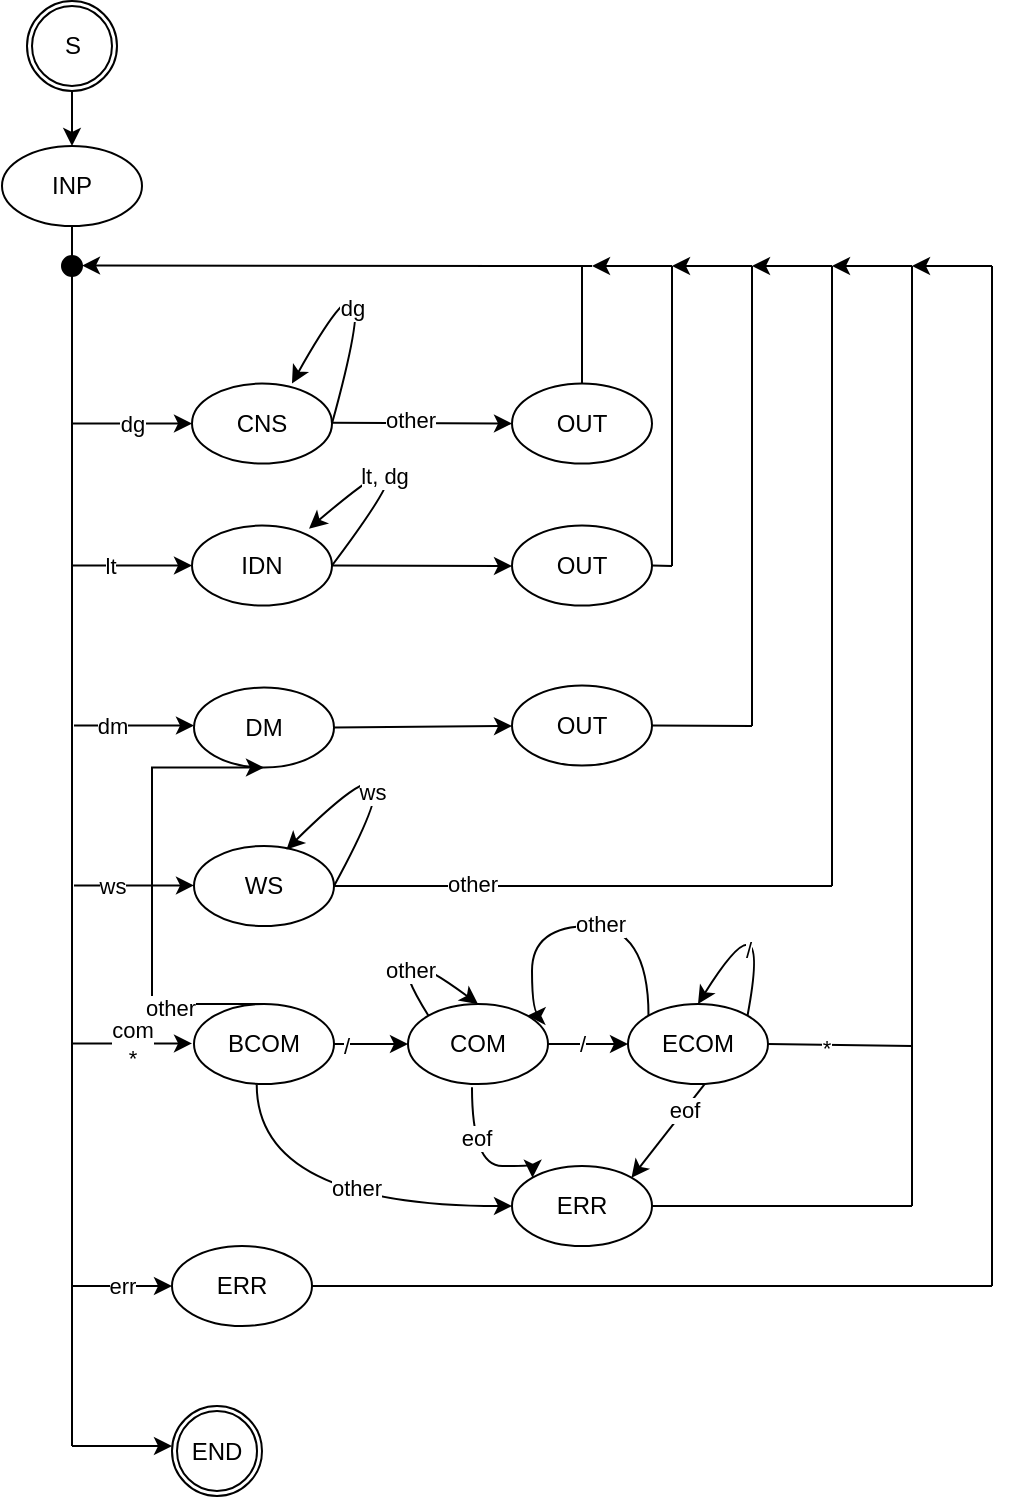 <mxfile version="21.1.5" type="device">
  <diagram name="Page-1" id="lXrtjSVwh-O6SNVQw-Es">
    <mxGraphModel dx="1442" dy="816" grid="1" gridSize="10" guides="1" tooltips="1" connect="1" arrows="1" fold="1" page="1" pageScale="1" pageWidth="1100" pageHeight="1700" math="0" shadow="0">
      <root>
        <mxCell id="0" />
        <mxCell id="1" parent="0" />
        <mxCell id="Q3GWjqxFdQ4QEtEUs8pQ-1" value="" style="ellipse;whiteSpace=wrap;html=1;aspect=fixed;" vertex="1" parent="1">
          <mxGeometry x="160" y="120" width="40" height="40" as="geometry" />
        </mxCell>
        <mxCell id="Q3GWjqxFdQ4QEtEUs8pQ-5" style="edgeStyle=orthogonalEdgeStyle;rounded=0;orthogonalLoop=1;jettySize=auto;html=1;exitX=0.5;exitY=1;exitDx=0;exitDy=0;entryX=0.5;entryY=0;entryDx=0;entryDy=0;" edge="1" parent="1" source="Q3GWjqxFdQ4QEtEUs8pQ-2" target="Q3GWjqxFdQ4QEtEUs8pQ-3">
          <mxGeometry relative="1" as="geometry" />
        </mxCell>
        <mxCell id="Q3GWjqxFdQ4QEtEUs8pQ-2" value="S" style="ellipse;whiteSpace=wrap;html=1;aspect=fixed;fillColor=none;" vertex="1" parent="1">
          <mxGeometry x="157.5" y="117.5" width="45" height="45" as="geometry" />
        </mxCell>
        <mxCell id="Q3GWjqxFdQ4QEtEUs8pQ-3" value="INP" style="ellipse;whiteSpace=wrap;html=1;" vertex="1" parent="1">
          <mxGeometry x="145" y="190" width="70" height="40" as="geometry" />
        </mxCell>
        <mxCell id="Q3GWjqxFdQ4QEtEUs8pQ-7" value="" style="endArrow=none;html=1;rounded=0;" edge="1" parent="1" source="Q3GWjqxFdQ4QEtEUs8pQ-8">
          <mxGeometry width="50" height="50" relative="1" as="geometry">
            <mxPoint x="180" y="780.69" as="sourcePoint" />
            <mxPoint x="180" y="230" as="targetPoint" />
          </mxGeometry>
        </mxCell>
        <mxCell id="Q3GWjqxFdQ4QEtEUs8pQ-9" value="" style="endArrow=none;html=1;rounded=0;" edge="1" parent="1" target="Q3GWjqxFdQ4QEtEUs8pQ-8">
          <mxGeometry width="50" height="50" relative="1" as="geometry">
            <mxPoint x="180" y="840" as="sourcePoint" />
            <mxPoint x="180" y="230" as="targetPoint" />
          </mxGeometry>
        </mxCell>
        <mxCell id="Q3GWjqxFdQ4QEtEUs8pQ-8" value="" style="ellipse;whiteSpace=wrap;html=1;aspect=fixed;gradientColor=none;fillColor=#000000;" vertex="1" parent="1">
          <mxGeometry x="175" y="245" width="10" height="10" as="geometry" />
        </mxCell>
        <mxCell id="Q3GWjqxFdQ4QEtEUs8pQ-10" value="dg" style="endArrow=classic;html=1;rounded=0;" edge="1" parent="1">
          <mxGeometry width="50" height="50" relative="1" as="geometry">
            <mxPoint x="180" y="328.76" as="sourcePoint" />
            <mxPoint x="240" y="328.76" as="targetPoint" />
          </mxGeometry>
        </mxCell>
        <mxCell id="Q3GWjqxFdQ4QEtEUs8pQ-11" value="CNS" style="ellipse;whiteSpace=wrap;html=1;" vertex="1" parent="1">
          <mxGeometry x="240" y="308.76" width="70" height="40" as="geometry" />
        </mxCell>
        <mxCell id="Q3GWjqxFdQ4QEtEUs8pQ-14" value="" style="endArrow=classic;html=1;rounded=0;exitX=1;exitY=0.5;exitDx=0;exitDy=0;edgeStyle=orthogonalEdgeStyle;curved=1;entryX=0.714;entryY=0;entryDx=0;entryDy=0;entryPerimeter=0;" edge="1" parent="1" source="Q3GWjqxFdQ4QEtEUs8pQ-11" target="Q3GWjqxFdQ4QEtEUs8pQ-11">
          <mxGeometry width="50" height="50" relative="1" as="geometry">
            <mxPoint x="330" y="320" as="sourcePoint" />
            <mxPoint x="380" y="260" as="targetPoint" />
            <Array as="points">
              <mxPoint x="340" y="220" />
            </Array>
          </mxGeometry>
        </mxCell>
        <mxCell id="Q3GWjqxFdQ4QEtEUs8pQ-15" value="dg" style="edgeLabel;html=1;align=center;verticalAlign=middle;resizable=0;points=[];" vertex="1" connectable="0" parent="Q3GWjqxFdQ4QEtEUs8pQ-14">
          <mxGeometry x="-0.449" y="6" relative="1" as="geometry">
            <mxPoint as="offset" />
          </mxGeometry>
        </mxCell>
        <mxCell id="Q3GWjqxFdQ4QEtEUs8pQ-16" value="" style="endArrow=classic;html=1;rounded=0;" edge="1" parent="1">
          <mxGeometry width="50" height="50" relative="1" as="geometry">
            <mxPoint x="310" y="328.42" as="sourcePoint" />
            <mxPoint x="400" y="328.76" as="targetPoint" />
          </mxGeometry>
        </mxCell>
        <mxCell id="Q3GWjqxFdQ4QEtEUs8pQ-30" value="other" style="edgeLabel;html=1;align=center;verticalAlign=middle;resizable=0;points=[];" vertex="1" connectable="0" parent="Q3GWjqxFdQ4QEtEUs8pQ-16">
          <mxGeometry x="-0.134" y="2" relative="1" as="geometry">
            <mxPoint as="offset" />
          </mxGeometry>
        </mxCell>
        <mxCell id="Q3GWjqxFdQ4QEtEUs8pQ-17" value="OUT" style="ellipse;whiteSpace=wrap;html=1;" vertex="1" parent="1">
          <mxGeometry x="400" y="308.76" width="70" height="40" as="geometry" />
        </mxCell>
        <mxCell id="Q3GWjqxFdQ4QEtEUs8pQ-18" value="" style="endArrow=classic;html=1;rounded=0;startSize=2;" edge="1" parent="1">
          <mxGeometry width="50" height="50" relative="1" as="geometry">
            <mxPoint x="440" y="250" as="sourcePoint" />
            <mxPoint x="185" y="249.76" as="targetPoint" />
          </mxGeometry>
        </mxCell>
        <mxCell id="Q3GWjqxFdQ4QEtEUs8pQ-19" value="" style="endArrow=none;html=1;rounded=0;exitX=0.5;exitY=0;exitDx=0;exitDy=0;endSize=10;" edge="1" parent="1" source="Q3GWjqxFdQ4QEtEUs8pQ-17">
          <mxGeometry width="50" height="50" relative="1" as="geometry">
            <mxPoint x="435" y="302.76" as="sourcePoint" />
            <mxPoint x="435" y="250" as="targetPoint" />
          </mxGeometry>
        </mxCell>
        <mxCell id="Q3GWjqxFdQ4QEtEUs8pQ-20" value="" style="endArrow=classic;html=1;rounded=0;" edge="1" parent="1">
          <mxGeometry width="50" height="50" relative="1" as="geometry">
            <mxPoint x="180" y="399.76" as="sourcePoint" />
            <mxPoint x="240" y="399.76" as="targetPoint" />
          </mxGeometry>
        </mxCell>
        <mxCell id="Q3GWjqxFdQ4QEtEUs8pQ-34" value="lt" style="edgeLabel;html=1;align=center;verticalAlign=middle;resizable=0;points=[];" vertex="1" connectable="0" parent="Q3GWjqxFdQ4QEtEUs8pQ-20">
          <mxGeometry x="-0.362" relative="1" as="geometry">
            <mxPoint as="offset" />
          </mxGeometry>
        </mxCell>
        <mxCell id="Q3GWjqxFdQ4QEtEUs8pQ-21" value="IDN" style="ellipse;whiteSpace=wrap;html=1;" vertex="1" parent="1">
          <mxGeometry x="240" y="379.76" width="70" height="40" as="geometry" />
        </mxCell>
        <mxCell id="Q3GWjqxFdQ4QEtEUs8pQ-28" value="" style="endArrow=classic;html=1;rounded=0;edgeStyle=orthogonalEdgeStyle;curved=1;exitX=1;exitY=0.5;exitDx=0;exitDy=0;entryX=0.836;entryY=0.039;entryDx=0;entryDy=0;entryPerimeter=0;" edge="1" parent="1" source="Q3GWjqxFdQ4QEtEUs8pQ-21" target="Q3GWjqxFdQ4QEtEUs8pQ-21">
          <mxGeometry width="50" height="50" relative="1" as="geometry">
            <mxPoint x="310" y="398.76" as="sourcePoint" />
            <mxPoint x="360" y="348.76" as="targetPoint" />
            <Array as="points">
              <mxPoint x="370" y="320" />
            </Array>
          </mxGeometry>
        </mxCell>
        <mxCell id="Q3GWjqxFdQ4QEtEUs8pQ-29" value="lt, dg" style="edgeLabel;html=1;align=center;verticalAlign=middle;resizable=0;points=[];" vertex="1" connectable="0" parent="Q3GWjqxFdQ4QEtEUs8pQ-28">
          <mxGeometry x="0.53" y="4" relative="1" as="geometry">
            <mxPoint as="offset" />
          </mxGeometry>
        </mxCell>
        <mxCell id="Q3GWjqxFdQ4QEtEUs8pQ-32" value="" style="endArrow=classic;html=1;rounded=0;exitX=1;exitY=0.5;exitDx=0;exitDy=0;" edge="1" parent="1" source="Q3GWjqxFdQ4QEtEUs8pQ-21">
          <mxGeometry width="50" height="50" relative="1" as="geometry">
            <mxPoint x="480" y="350" as="sourcePoint" />
            <mxPoint x="400" y="400" as="targetPoint" />
            <Array as="points">
              <mxPoint x="400" y="400" />
            </Array>
          </mxGeometry>
        </mxCell>
        <mxCell id="Q3GWjqxFdQ4QEtEUs8pQ-33" value="OUT" style="ellipse;whiteSpace=wrap;html=1;" vertex="1" parent="1">
          <mxGeometry x="400" y="379.76" width="70" height="40" as="geometry" />
        </mxCell>
        <mxCell id="Q3GWjqxFdQ4QEtEUs8pQ-35" value="" style="endArrow=none;html=1;rounded=0;exitX=1;exitY=0.5;exitDx=0;exitDy=0;" edge="1" parent="1" source="Q3GWjqxFdQ4QEtEUs8pQ-33">
          <mxGeometry width="50" height="50" relative="1" as="geometry">
            <mxPoint x="500" y="410" as="sourcePoint" />
            <mxPoint x="480" y="400" as="targetPoint" />
          </mxGeometry>
        </mxCell>
        <mxCell id="Q3GWjqxFdQ4QEtEUs8pQ-36" value="" style="endArrow=none;html=1;rounded=0;" edge="1" parent="1">
          <mxGeometry width="50" height="50" relative="1" as="geometry">
            <mxPoint x="480" y="400" as="sourcePoint" />
            <mxPoint x="480" y="250" as="targetPoint" />
          </mxGeometry>
        </mxCell>
        <mxCell id="Q3GWjqxFdQ4QEtEUs8pQ-37" value="" style="endArrow=classic;html=1;rounded=0;" edge="1" parent="1">
          <mxGeometry width="50" height="50" relative="1" as="geometry">
            <mxPoint x="480" y="250" as="sourcePoint" />
            <mxPoint x="440" y="250" as="targetPoint" />
          </mxGeometry>
        </mxCell>
        <mxCell id="Q3GWjqxFdQ4QEtEUs8pQ-38" value="DM" style="ellipse;whiteSpace=wrap;html=1;" vertex="1" parent="1">
          <mxGeometry x="241" y="460.76" width="70" height="40" as="geometry" />
        </mxCell>
        <mxCell id="Q3GWjqxFdQ4QEtEUs8pQ-39" value="" style="endArrow=classic;html=1;rounded=0;" edge="1" parent="1">
          <mxGeometry width="50" height="50" relative="1" as="geometry">
            <mxPoint x="181" y="479.76" as="sourcePoint" />
            <mxPoint x="241" y="479.76" as="targetPoint" />
          </mxGeometry>
        </mxCell>
        <mxCell id="Q3GWjqxFdQ4QEtEUs8pQ-40" value="dm" style="edgeLabel;html=1;align=center;verticalAlign=middle;resizable=0;points=[];" vertex="1" connectable="0" parent="Q3GWjqxFdQ4QEtEUs8pQ-39">
          <mxGeometry x="-0.362" relative="1" as="geometry">
            <mxPoint as="offset" />
          </mxGeometry>
        </mxCell>
        <mxCell id="Q3GWjqxFdQ4QEtEUs8pQ-42" value="" style="endArrow=classic;html=1;rounded=0;exitX=1;exitY=0.5;exitDx=0;exitDy=0;" edge="1" parent="1" source="Q3GWjqxFdQ4QEtEUs8pQ-38">
          <mxGeometry width="50" height="50" relative="1" as="geometry">
            <mxPoint x="480" y="430" as="sourcePoint" />
            <mxPoint x="400" y="480" as="targetPoint" />
          </mxGeometry>
        </mxCell>
        <mxCell id="Q3GWjqxFdQ4QEtEUs8pQ-43" value="OUT" style="ellipse;whiteSpace=wrap;html=1;" vertex="1" parent="1">
          <mxGeometry x="400" y="459.76" width="70" height="40" as="geometry" />
        </mxCell>
        <mxCell id="Q3GWjqxFdQ4QEtEUs8pQ-44" value="" style="endArrow=none;html=1;rounded=0;exitX=1;exitY=0.5;exitDx=0;exitDy=0;" edge="1" parent="1" source="Q3GWjqxFdQ4QEtEUs8pQ-43">
          <mxGeometry width="50" height="50" relative="1" as="geometry">
            <mxPoint x="470" y="420" as="sourcePoint" />
            <mxPoint x="520" y="480" as="targetPoint" />
          </mxGeometry>
        </mxCell>
        <mxCell id="Q3GWjqxFdQ4QEtEUs8pQ-45" value="" style="endArrow=none;html=1;rounded=0;" edge="1" parent="1">
          <mxGeometry width="50" height="50" relative="1" as="geometry">
            <mxPoint x="520" y="480" as="sourcePoint" />
            <mxPoint x="520" y="250" as="targetPoint" />
          </mxGeometry>
        </mxCell>
        <mxCell id="Q3GWjqxFdQ4QEtEUs8pQ-46" value="" style="endArrow=classic;html=1;rounded=0;" edge="1" parent="1">
          <mxGeometry width="50" height="50" relative="1" as="geometry">
            <mxPoint x="520" y="250" as="sourcePoint" />
            <mxPoint x="480" y="250" as="targetPoint" />
          </mxGeometry>
        </mxCell>
        <mxCell id="Q3GWjqxFdQ4QEtEUs8pQ-51" value="WS" style="ellipse;whiteSpace=wrap;html=1;" vertex="1" parent="1">
          <mxGeometry x="241" y="540" width="70" height="40" as="geometry" />
        </mxCell>
        <mxCell id="Q3GWjqxFdQ4QEtEUs8pQ-52" value="" style="endArrow=classic;html=1;rounded=0;" edge="1" parent="1">
          <mxGeometry width="50" height="50" relative="1" as="geometry">
            <mxPoint x="181" y="559.71" as="sourcePoint" />
            <mxPoint x="241" y="559.71" as="targetPoint" />
          </mxGeometry>
        </mxCell>
        <mxCell id="Q3GWjqxFdQ4QEtEUs8pQ-53" value="ws" style="edgeLabel;html=1;align=center;verticalAlign=middle;resizable=0;points=[];" vertex="1" connectable="0" parent="Q3GWjqxFdQ4QEtEUs8pQ-52">
          <mxGeometry x="-0.362" relative="1" as="geometry">
            <mxPoint as="offset" />
          </mxGeometry>
        </mxCell>
        <mxCell id="Q3GWjqxFdQ4QEtEUs8pQ-54" value="" style="endArrow=classic;html=1;rounded=0;exitX=1;exitY=0.5;exitDx=0;exitDy=0;edgeStyle=orthogonalEdgeStyle;curved=1;entryX=0.661;entryY=0.043;entryDx=0;entryDy=0;entryPerimeter=0;" edge="1" parent="1" source="Q3GWjqxFdQ4QEtEUs8pQ-51" target="Q3GWjqxFdQ4QEtEUs8pQ-51">
          <mxGeometry width="50" height="50" relative="1" as="geometry">
            <mxPoint x="380" y="520" as="sourcePoint" />
            <mxPoint x="360" y="530" as="targetPoint" />
            <Array as="points">
              <mxPoint x="360" y="470" />
            </Array>
          </mxGeometry>
        </mxCell>
        <mxCell id="Q3GWjqxFdQ4QEtEUs8pQ-55" value="ws" style="edgeLabel;html=1;align=center;verticalAlign=middle;resizable=0;points=[];" vertex="1" connectable="0" parent="Q3GWjqxFdQ4QEtEUs8pQ-54">
          <mxGeometry x="-0.506" y="6" relative="1" as="geometry">
            <mxPoint as="offset" />
          </mxGeometry>
        </mxCell>
        <mxCell id="Q3GWjqxFdQ4QEtEUs8pQ-56" value="" style="endArrow=none;html=1;rounded=0;exitX=1;exitY=0.5;exitDx=0;exitDy=0;endFill=0;" edge="1" parent="1" source="Q3GWjqxFdQ4QEtEUs8pQ-51">
          <mxGeometry width="50" height="50" relative="1" as="geometry">
            <mxPoint x="380" y="520" as="sourcePoint" />
            <mxPoint x="560" y="560" as="targetPoint" />
          </mxGeometry>
        </mxCell>
        <mxCell id="Q3GWjqxFdQ4QEtEUs8pQ-57" value="other" style="edgeLabel;html=1;align=center;verticalAlign=middle;resizable=0;points=[];" vertex="1" connectable="0" parent="Q3GWjqxFdQ4QEtEUs8pQ-56">
          <mxGeometry x="-0.447" y="1" relative="1" as="geometry">
            <mxPoint as="offset" />
          </mxGeometry>
        </mxCell>
        <mxCell id="Q3GWjqxFdQ4QEtEUs8pQ-59" value="" style="endArrow=none;html=1;rounded=0;" edge="1" parent="1">
          <mxGeometry width="50" height="50" relative="1" as="geometry">
            <mxPoint x="560" y="560" as="sourcePoint" />
            <mxPoint x="560" y="250" as="targetPoint" />
          </mxGeometry>
        </mxCell>
        <mxCell id="Q3GWjqxFdQ4QEtEUs8pQ-60" value="" style="endArrow=classic;html=1;rounded=0;" edge="1" parent="1">
          <mxGeometry width="50" height="50" relative="1" as="geometry">
            <mxPoint x="560" y="250" as="sourcePoint" />
            <mxPoint x="520" y="250" as="targetPoint" />
          </mxGeometry>
        </mxCell>
        <mxCell id="Q3GWjqxFdQ4QEtEUs8pQ-61" value="BCOM" style="ellipse;whiteSpace=wrap;html=1;" vertex="1" parent="1">
          <mxGeometry x="241" y="619" width="70" height="40" as="geometry" />
        </mxCell>
        <mxCell id="Q3GWjqxFdQ4QEtEUs8pQ-62" value="&lt;div&gt;com&lt;/div&gt;&lt;div&gt;*&lt;/div&gt;" style="endArrow=classic;html=1;rounded=0;" edge="1" parent="1">
          <mxGeometry width="50" height="50" relative="1" as="geometry">
            <mxPoint x="180" y="638.71" as="sourcePoint" />
            <mxPoint x="240" y="638.71" as="targetPoint" />
          </mxGeometry>
        </mxCell>
        <mxCell id="Q3GWjqxFdQ4QEtEUs8pQ-64" value="" style="endArrow=classic;html=1;rounded=0;exitX=0.5;exitY=0;exitDx=0;exitDy=0;edgeStyle=orthogonalEdgeStyle;entryX=0.5;entryY=1;entryDx=0;entryDy=0;elbow=vertical;" edge="1" parent="1" source="Q3GWjqxFdQ4QEtEUs8pQ-61" target="Q3GWjqxFdQ4QEtEUs8pQ-38">
          <mxGeometry width="50" height="50" relative="1" as="geometry">
            <mxPoint x="430" y="600" as="sourcePoint" />
            <mxPoint x="480" y="550" as="targetPoint" />
            <Array as="points">
              <mxPoint x="220" y="619" />
              <mxPoint x="220" y="501" />
            </Array>
          </mxGeometry>
        </mxCell>
        <mxCell id="Q3GWjqxFdQ4QEtEUs8pQ-65" value="other" style="edgeLabel;html=1;align=center;verticalAlign=middle;resizable=0;points=[];" vertex="1" connectable="0" parent="Q3GWjqxFdQ4QEtEUs8pQ-64">
          <mxGeometry x="-0.59" y="2" relative="1" as="geometry">
            <mxPoint as="offset" />
          </mxGeometry>
        </mxCell>
        <mxCell id="Q3GWjqxFdQ4QEtEUs8pQ-66" value="COM" style="ellipse;whiteSpace=wrap;html=1;" vertex="1" parent="1">
          <mxGeometry x="348" y="619" width="70" height="40" as="geometry" />
        </mxCell>
        <mxCell id="Q3GWjqxFdQ4QEtEUs8pQ-67" value="&lt;div&gt;ECOM&lt;/div&gt;" style="ellipse;whiteSpace=wrap;html=1;" vertex="1" parent="1">
          <mxGeometry x="458" y="619" width="70" height="40" as="geometry" />
        </mxCell>
        <mxCell id="Q3GWjqxFdQ4QEtEUs8pQ-68" value="" style="endArrow=classic;html=1;rounded=0;exitX=1;exitY=0.5;exitDx=0;exitDy=0;entryX=0;entryY=0.5;entryDx=0;entryDy=0;" edge="1" parent="1" source="Q3GWjqxFdQ4QEtEUs8pQ-61" target="Q3GWjqxFdQ4QEtEUs8pQ-66">
          <mxGeometry width="50" height="50" relative="1" as="geometry">
            <mxPoint x="430" y="600" as="sourcePoint" />
            <mxPoint x="480" y="550" as="targetPoint" />
          </mxGeometry>
        </mxCell>
        <mxCell id="Q3GWjqxFdQ4QEtEUs8pQ-69" value="/" style="edgeLabel;html=1;align=center;verticalAlign=middle;resizable=0;points=[];" vertex="1" connectable="0" parent="Q3GWjqxFdQ4QEtEUs8pQ-68">
          <mxGeometry x="-0.668" y="-1" relative="1" as="geometry">
            <mxPoint as="offset" />
          </mxGeometry>
        </mxCell>
        <mxCell id="Q3GWjqxFdQ4QEtEUs8pQ-70" value="" style="endArrow=classic;html=1;rounded=0;exitX=0;exitY=0;exitDx=0;exitDy=0;edgeStyle=orthogonalEdgeStyle;curved=1;entryX=0.5;entryY=0;entryDx=0;entryDy=0;" edge="1" parent="1" source="Q3GWjqxFdQ4QEtEUs8pQ-66" target="Q3GWjqxFdQ4QEtEUs8pQ-66">
          <mxGeometry width="50" height="50" relative="1" as="geometry">
            <mxPoint x="510" y="630" as="sourcePoint" />
            <mxPoint x="358" y="600" as="targetPoint" />
            <Array as="points">
              <mxPoint x="330" y="580" />
            </Array>
          </mxGeometry>
        </mxCell>
        <mxCell id="Q3GWjqxFdQ4QEtEUs8pQ-71" value="other" style="edgeLabel;html=1;align=center;verticalAlign=middle;resizable=0;points=[];" vertex="1" connectable="0" parent="Q3GWjqxFdQ4QEtEUs8pQ-70">
          <mxGeometry x="-0.582" y="-4" relative="1" as="geometry">
            <mxPoint as="offset" />
          </mxGeometry>
        </mxCell>
        <mxCell id="Q3GWjqxFdQ4QEtEUs8pQ-72" value="" style="endArrow=classic;html=1;rounded=0;exitX=1;exitY=0.5;exitDx=0;exitDy=0;entryX=0;entryY=0.5;entryDx=0;entryDy=0;" edge="1" parent="1" source="Q3GWjqxFdQ4QEtEUs8pQ-66" target="Q3GWjqxFdQ4QEtEUs8pQ-67">
          <mxGeometry width="50" height="50" relative="1" as="geometry">
            <mxPoint x="510" y="580" as="sourcePoint" />
            <mxPoint x="560" y="530" as="targetPoint" />
          </mxGeometry>
        </mxCell>
        <mxCell id="Q3GWjqxFdQ4QEtEUs8pQ-73" value="/" style="edgeLabel;html=1;align=center;verticalAlign=middle;resizable=0;points=[];" vertex="1" connectable="0" parent="Q3GWjqxFdQ4QEtEUs8pQ-72">
          <mxGeometry x="-0.183" relative="1" as="geometry">
            <mxPoint as="offset" />
          </mxGeometry>
        </mxCell>
        <mxCell id="Q3GWjqxFdQ4QEtEUs8pQ-74" value="" style="endArrow=classic;html=1;rounded=0;entryX=1;entryY=0;entryDx=0;entryDy=0;edgeStyle=orthogonalEdgeStyle;curved=1;exitX=0;exitY=0;exitDx=0;exitDy=0;" edge="1" parent="1" source="Q3GWjqxFdQ4QEtEUs8pQ-67" target="Q3GWjqxFdQ4QEtEUs8pQ-66">
          <mxGeometry width="50" height="50" relative="1" as="geometry">
            <mxPoint x="490" y="600" as="sourcePoint" />
            <mxPoint x="550" y="530" as="targetPoint" />
            <Array as="points">
              <mxPoint x="468" y="580" />
              <mxPoint x="410" y="580" />
              <mxPoint x="410" y="625" />
            </Array>
          </mxGeometry>
        </mxCell>
        <mxCell id="Q3GWjqxFdQ4QEtEUs8pQ-75" value="other" style="edgeLabel;html=1;align=center;verticalAlign=middle;resizable=0;points=[];" vertex="1" connectable="0" parent="Q3GWjqxFdQ4QEtEUs8pQ-74">
          <mxGeometry x="-0.084" y="-1" relative="1" as="geometry">
            <mxPoint as="offset" />
          </mxGeometry>
        </mxCell>
        <mxCell id="Q3GWjqxFdQ4QEtEUs8pQ-76" value="" style="endArrow=classic;html=1;rounded=0;exitX=1;exitY=0;exitDx=0;exitDy=0;entryX=0.5;entryY=0;entryDx=0;entryDy=0;edgeStyle=orthogonalEdgeStyle;curved=1;" edge="1" parent="1" source="Q3GWjqxFdQ4QEtEUs8pQ-67" target="Q3GWjqxFdQ4QEtEUs8pQ-67">
          <mxGeometry width="50" height="50" relative="1" as="geometry">
            <mxPoint x="500" y="580" as="sourcePoint" />
            <mxPoint x="550" y="530" as="targetPoint" />
            <Array as="points">
              <mxPoint x="530" y="560" />
            </Array>
          </mxGeometry>
        </mxCell>
        <mxCell id="Q3GWjqxFdQ4QEtEUs8pQ-77" value="/" style="edgeLabel;html=1;align=center;verticalAlign=middle;resizable=0;points=[];" vertex="1" connectable="0" parent="Q3GWjqxFdQ4QEtEUs8pQ-76">
          <mxGeometry x="-0.517" y="6" relative="1" as="geometry">
            <mxPoint as="offset" />
          </mxGeometry>
        </mxCell>
        <mxCell id="Q3GWjqxFdQ4QEtEUs8pQ-79" value="" style="endArrow=none;html=1;rounded=0;exitX=1;exitY=0.5;exitDx=0;exitDy=0;" edge="1" parent="1" source="Q3GWjqxFdQ4QEtEUs8pQ-67">
          <mxGeometry width="50" height="50" relative="1" as="geometry">
            <mxPoint x="480" y="540" as="sourcePoint" />
            <mxPoint x="600" y="640" as="targetPoint" />
          </mxGeometry>
        </mxCell>
        <mxCell id="Q3GWjqxFdQ4QEtEUs8pQ-80" value="*" style="edgeLabel;html=1;align=center;verticalAlign=middle;resizable=0;points=[];" vertex="1" connectable="0" parent="Q3GWjqxFdQ4QEtEUs8pQ-79">
          <mxGeometry x="-0.196" y="-1" relative="1" as="geometry">
            <mxPoint as="offset" />
          </mxGeometry>
        </mxCell>
        <mxCell id="Q3GWjqxFdQ4QEtEUs8pQ-81" value="" style="endArrow=none;html=1;rounded=0;" edge="1" parent="1">
          <mxGeometry width="50" height="50" relative="1" as="geometry">
            <mxPoint x="600" y="640" as="sourcePoint" />
            <mxPoint x="600" y="250" as="targetPoint" />
          </mxGeometry>
        </mxCell>
        <mxCell id="Q3GWjqxFdQ4QEtEUs8pQ-82" value="" style="endArrow=classic;html=1;rounded=0;" edge="1" parent="1">
          <mxGeometry width="50" height="50" relative="1" as="geometry">
            <mxPoint x="600" y="250" as="sourcePoint" />
            <mxPoint x="560" y="250" as="targetPoint" />
          </mxGeometry>
        </mxCell>
        <mxCell id="Q3GWjqxFdQ4QEtEUs8pQ-83" value="ERR" style="ellipse;whiteSpace=wrap;html=1;" vertex="1" parent="1">
          <mxGeometry x="400" y="700" width="70" height="40" as="geometry" />
        </mxCell>
        <mxCell id="Q3GWjqxFdQ4QEtEUs8pQ-85" value="" style="endArrow=classic;html=1;rounded=0;exitX=0.448;exitY=1.005;exitDx=0;exitDy=0;exitPerimeter=0;entryX=0;entryY=0.5;entryDx=0;entryDy=0;edgeStyle=orthogonalEdgeStyle;curved=1;" edge="1" parent="1" source="Q3GWjqxFdQ4QEtEUs8pQ-61" target="Q3GWjqxFdQ4QEtEUs8pQ-83">
          <mxGeometry width="50" height="50" relative="1" as="geometry">
            <mxPoint x="480" y="600" as="sourcePoint" />
            <mxPoint x="530" y="550" as="targetPoint" />
          </mxGeometry>
        </mxCell>
        <mxCell id="Q3GWjqxFdQ4QEtEUs8pQ-86" value="other" style="edgeLabel;html=1;align=center;verticalAlign=middle;resizable=0;points=[];" vertex="1" connectable="0" parent="Q3GWjqxFdQ4QEtEUs8pQ-85">
          <mxGeometry x="0.171" y="9" relative="1" as="geometry">
            <mxPoint as="offset" />
          </mxGeometry>
        </mxCell>
        <mxCell id="Q3GWjqxFdQ4QEtEUs8pQ-87" value="" style="endArrow=classic;html=1;rounded=0;exitX=0.457;exitY=1.04;exitDx=0;exitDy=0;exitPerimeter=0;entryX=0;entryY=0;entryDx=0;entryDy=0;edgeStyle=orthogonalEdgeStyle;curved=1;" edge="1" parent="1" source="Q3GWjqxFdQ4QEtEUs8pQ-66" target="Q3GWjqxFdQ4QEtEUs8pQ-83">
          <mxGeometry width="50" height="50" relative="1" as="geometry">
            <mxPoint x="480" y="600" as="sourcePoint" />
            <mxPoint x="530" y="550" as="targetPoint" />
            <Array as="points">
              <mxPoint x="380" y="700" />
              <mxPoint x="410" y="700" />
            </Array>
          </mxGeometry>
        </mxCell>
        <mxCell id="Q3GWjqxFdQ4QEtEUs8pQ-88" value="eof" style="edgeLabel;html=1;align=center;verticalAlign=middle;resizable=0;points=[];" vertex="1" connectable="0" parent="Q3GWjqxFdQ4QEtEUs8pQ-87">
          <mxGeometry x="-0.344" y="2" relative="1" as="geometry">
            <mxPoint as="offset" />
          </mxGeometry>
        </mxCell>
        <mxCell id="Q3GWjqxFdQ4QEtEUs8pQ-89" value="" style="endArrow=classic;html=1;rounded=0;exitX=0.546;exitY=1.005;exitDx=0;exitDy=0;exitPerimeter=0;entryX=1;entryY=0;entryDx=0;entryDy=0;" edge="1" parent="1" source="Q3GWjqxFdQ4QEtEUs8pQ-67" target="Q3GWjqxFdQ4QEtEUs8pQ-83">
          <mxGeometry width="50" height="50" relative="1" as="geometry">
            <mxPoint x="490" y="660" as="sourcePoint" />
            <mxPoint x="530" y="550" as="targetPoint" />
          </mxGeometry>
        </mxCell>
        <mxCell id="Q3GWjqxFdQ4QEtEUs8pQ-90" value="eof" style="edgeLabel;html=1;align=center;verticalAlign=middle;resizable=0;points=[];" vertex="1" connectable="0" parent="Q3GWjqxFdQ4QEtEUs8pQ-89">
          <mxGeometry x="-0.45" relative="1" as="geometry">
            <mxPoint as="offset" />
          </mxGeometry>
        </mxCell>
        <mxCell id="Q3GWjqxFdQ4QEtEUs8pQ-91" value="" style="endArrow=none;html=1;rounded=0;exitX=1;exitY=0.5;exitDx=0;exitDy=0;" edge="1" parent="1" source="Q3GWjqxFdQ4QEtEUs8pQ-83">
          <mxGeometry width="50" height="50" relative="1" as="geometry">
            <mxPoint x="480" y="600" as="sourcePoint" />
            <mxPoint x="600" y="720" as="targetPoint" />
          </mxGeometry>
        </mxCell>
        <mxCell id="Q3GWjqxFdQ4QEtEUs8pQ-92" value="" style="endArrow=none;html=1;rounded=0;" edge="1" parent="1">
          <mxGeometry width="50" height="50" relative="1" as="geometry">
            <mxPoint x="600" y="720" as="sourcePoint" />
            <mxPoint x="600" y="640" as="targetPoint" />
          </mxGeometry>
        </mxCell>
        <mxCell id="Q3GWjqxFdQ4QEtEUs8pQ-93" value="ERR" style="ellipse;whiteSpace=wrap;html=1;" vertex="1" parent="1">
          <mxGeometry x="230" y="740" width="70" height="40" as="geometry" />
        </mxCell>
        <mxCell id="Q3GWjqxFdQ4QEtEUs8pQ-94" value="err" style="endArrow=classic;html=1;rounded=0;entryX=0;entryY=0.5;entryDx=0;entryDy=0;" edge="1" parent="1" target="Q3GWjqxFdQ4QEtEUs8pQ-93">
          <mxGeometry width="50" height="50" relative="1" as="geometry">
            <mxPoint x="180" y="760" as="sourcePoint" />
            <mxPoint x="520" y="620" as="targetPoint" />
          </mxGeometry>
        </mxCell>
        <mxCell id="Q3GWjqxFdQ4QEtEUs8pQ-95" value="" style="endArrow=none;html=1;rounded=0;exitX=1;exitY=0.5;exitDx=0;exitDy=0;" edge="1" parent="1" source="Q3GWjqxFdQ4QEtEUs8pQ-93">
          <mxGeometry width="50" height="50" relative="1" as="geometry">
            <mxPoint x="470" y="670" as="sourcePoint" />
            <mxPoint x="640" y="760" as="targetPoint" />
          </mxGeometry>
        </mxCell>
        <mxCell id="Q3GWjqxFdQ4QEtEUs8pQ-97" value="" style="endArrow=classic;html=1;rounded=0;entryX=0;entryY=0.5;entryDx=0;entryDy=0;" edge="1" parent="1">
          <mxGeometry width="50" height="50" relative="1" as="geometry">
            <mxPoint x="180" y="840" as="sourcePoint" />
            <mxPoint x="230" y="840" as="targetPoint" />
          </mxGeometry>
        </mxCell>
        <mxCell id="Q3GWjqxFdQ4QEtEUs8pQ-98" value="" style="endArrow=none;html=1;rounded=0;" edge="1" parent="1">
          <mxGeometry width="50" height="50" relative="1" as="geometry">
            <mxPoint x="640" y="760" as="sourcePoint" />
            <mxPoint x="640" y="250" as="targetPoint" />
          </mxGeometry>
        </mxCell>
        <mxCell id="Q3GWjqxFdQ4QEtEUs8pQ-99" value="" style="endArrow=classic;html=1;rounded=0;" edge="1" parent="1">
          <mxGeometry width="50" height="50" relative="1" as="geometry">
            <mxPoint x="640" y="250" as="sourcePoint" />
            <mxPoint x="600" y="250" as="targetPoint" />
          </mxGeometry>
        </mxCell>
        <mxCell id="Q3GWjqxFdQ4QEtEUs8pQ-100" value="" style="ellipse;whiteSpace=wrap;html=1;aspect=fixed;" vertex="1" parent="1">
          <mxGeometry x="232.5" y="822.5" width="40" height="40" as="geometry" />
        </mxCell>
        <mxCell id="Q3GWjqxFdQ4QEtEUs8pQ-101" value="END" style="ellipse;whiteSpace=wrap;html=1;aspect=fixed;fillColor=none;" vertex="1" parent="1">
          <mxGeometry x="230" y="820" width="45" height="45" as="geometry" />
        </mxCell>
      </root>
    </mxGraphModel>
  </diagram>
</mxfile>
